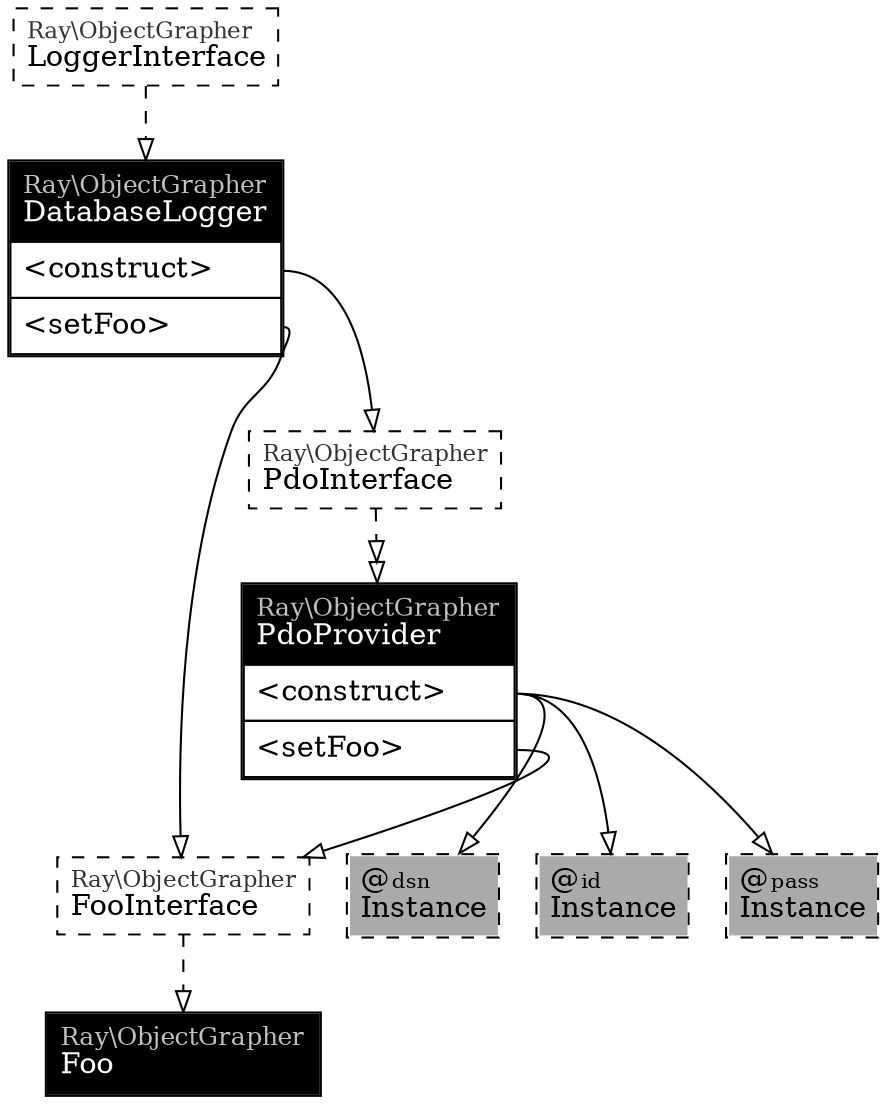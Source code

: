 digraph injector {
graph [rankdir=TB];
t_Ray_ObjectGrapher_LoggerInterface_ [style=dashed, margin=0.02, label=
<<table cellspacing="0" cellpadding="5" cellborder="0" border="0">
<tr>
<td align="left" port="header" bgcolor="#ffffff">
<font point-size="11" color="#333333">Ray\\ObjectGrapher<br align="left"/></font>
<font color="#000000">LoggerInterface<br align="left"/></font>
</td>
</tr>
</table>>, shape=box]
t_Ray_ObjectGrapher_PdoInterface_ [style=dashed, margin=0.02, label=
<<table cellspacing="0" cellpadding="5" cellborder="0" border="0">
<tr>
<td align="left" port="header" bgcolor="#ffffff">
<font point-size="11" color="#333333">Ray\\ObjectGrapher<br align="left"/></font>
<font color="#000000">PdoInterface<br align="left"/></font>
</td>
</tr>
</table>>, shape=box]
t_Ray_ObjectGrapher_FooInterface_ [style=dashed, margin=0.02, label=
<<table cellspacing="0" cellpadding="5" cellborder="0" border="0">
<tr>
<td align="left" port="header" bgcolor="#ffffff">
<font point-size="11" color="#333333">Ray\\ObjectGrapher<br align="left"/></font>
<font color="#000000">FooInterface<br align="left"/></font>
</td>
</tr>
</table>>, shape=box]
c_Ray_ObjectGrapher_DatabaseLogger [style=solid, margin=0.02, label=
<<table cellspacing="0" cellpadding="5" cellborder="1" border="0">
<tr>
    <td align="left" port="header" bgcolor="#000000"><font color="grey" point-size="12">Ray\\ObjectGrapher<br align="left"/></font><font color="#ffffff">DatabaseLogger<br align="left"/></font></td>
</tr>
<tr><td align="left" port="p_Ray_ObjectGrapher_DatabaseLogger_construct">&lt;construct&gt;</td></tr><tr><td align="left" port="p_Ray_ObjectGrapher_DatabaseLogger_setFoo">&lt;setFoo&gt;</td></tr>
</table>>, shape=box]
t_Ray_ObjectGrapher_PdoInterface_ [style=dashed, margin=0.02, label=
<<table cellspacing="0" cellpadding="5" cellborder="0" border="0">
<tr>
<td align="left" port="header" bgcolor="#ffffff">
<font point-size="11" color="#333333">Ray\\ObjectGrapher<br align="left"/></font>
<font color="#000000">PdoInterface<br align="left"/></font>
</td>
</tr>
</table>>, shape=box]
t__dsn [style=dashed, margin=0.02, label=
<<table cellspacing="0" cellpadding="5" cellborder="0" border="0">
<tr>
<td align="left" port="header" bgcolor="#aaaaaa"><font color="#000000" point-size="10">@dsn<br align="left"/></font>
<font point-size="11" color="#333333"><br align="left"/></font>
<font color="#000000">instance<br align="left"/></font>
</td>
</tr>
</table>>, shape=box]
t__id [style=dashed, margin=0.02, label=
<<table cellspacing="0" cellpadding="5" cellborder="0" border="0">
<tr>
<td align="left" port="header" bgcolor="#aaaaaa"><font color="#000000" point-size="10">@id<br align="left"/></font>
<font point-size="11" color="#333333"><br align="left"/></font>
<font color="#000000">instance<br align="left"/></font>
</td>
</tr>
</table>>, shape=box]
t__pass [style=dashed, margin=0.02, label=
<<table cellspacing="0" cellpadding="5" cellborder="0" border="0">
<tr>
<td align="left" port="header" bgcolor="#aaaaaa"><font color="#000000" point-size="10">@pass<br align="left"/></font>
<font point-size="11" color="#333333"><br align="left"/></font>
<font color="#000000">instance<br align="left"/></font>
</td>
</tr>
</table>>, shape=box]
t_Ray_ObjectGrapher_FooInterface_ [style=dashed, margin=0.02, label=
<<table cellspacing="0" cellpadding="5" cellborder="0" border="0">
<tr>
<td align="left" port="header" bgcolor="#ffffff">
<font point-size="11" color="#333333">Ray\\ObjectGrapher<br align="left"/></font>
<font color="#000000">FooInterface<br align="left"/></font>
</td>
</tr>
</table>>, shape=box]
c_Ray_ObjectGrapher_PdoProvider [style=solid, margin=0.02, label=<<table cellspacing="0" cellpadding="5" cellborder="1" border="0"><tr><td align="left" port="header" bgcolor="#aaaaaa"><font color="#ffffff">Ray\\ObjectGrapher\\PdoProvider<br align="left"/></font></td></tr>
<tr><td align="left" port="p_Ray_ObjectGrapher_PdoProvider_construct">&lt;construct&gt;</td></tr><tr><td align="left" port="p_Ray_ObjectGrapher_PdoProvider_setFoo">&lt;setFoo&gt;</td></tr>
</table>>, shape=box]
c_Ray_ObjectGrapher_PdoProvider [style=solid, margin=0.02, label=
<<table cellspacing="0" cellpadding="5" cellborder="1" border="0">
<tr>
    <td align="left" port="header" bgcolor="#000000"><font color="grey" point-size="12">Ray\\ObjectGrapher<br align="left"/></font><font color="#ffffff">PdoProvider<br align="left"/></font></td>
</tr>
<tr><td align="left" port="p_Ray_ObjectGrapher_PdoProvider_construct">&lt;construct&gt;</td></tr><tr><td align="left" port="p_Ray_ObjectGrapher_PdoProvider_setFoo">&lt;setFoo&gt;</td></tr>
</table>>, shape=box]
t__dsn [style=dashed, margin=0.02, label=<<table cellspacing="0" cellpadding="5" cellborder="0" border="0"><tr><td align="left" port="header" bgcolor="#aaaaaa">@<font color="#000000" point-size="10">dsn<br align="left"/></font><font color="#000000">Instance<br align="left"/></font></td></tr></table>>, shape=box]
t__id [style=dashed, margin=0.02, label=<<table cellspacing="0" cellpadding="5" cellborder="0" border="0"><tr><td align="left" port="header" bgcolor="#aaaaaa">@<font color="#000000" point-size="10">id<br align="left"/></font><font color="#000000">Instance<br align="left"/></font></td></tr></table>>, shape=box]
t__pass [style=dashed, margin=0.02, label=<<table cellspacing="0" cellpadding="5" cellborder="0" border="0"><tr><td align="left" port="header" bgcolor="#aaaaaa">@<font color="#000000" point-size="10">pass<br align="left"/></font><font color="#000000">Instance<br align="left"/></font></td></tr></table>>, shape=box]
t_Ray_ObjectGrapher_FooInterface_ [style=dashed, margin=0.02, label=
<<table cellspacing="0" cellpadding="5" cellborder="0" border="0">
<tr>
<td align="left" port="header" bgcolor="#ffffff">
<font point-size="11" color="#333333">Ray\\ObjectGrapher<br align="left"/></font>
<font color="#000000">FooInterface<br align="left"/></font>
</td>
</tr>
</table>>, shape=box]
c_Ray_ObjectGrapher_Foo [style=solid, margin=0.02, label=
<<table cellspacing="0" cellpadding="5" cellborder="1" border="0">
<tr>
    <td align="left" port="header" bgcolor="#000000"><font color="grey" point-size="12">Ray\\ObjectGrapher<br align="left"/></font><font color="#ffffff">Foo<br align="left"/></font></td>
</tr>

</table>>, shape=box]

t_Ray_ObjectGrapher_LoggerInterface_ -> c_Ray_ObjectGrapher_DatabaseLogger [style=dashed, arrowtail=none, arrowhead=onormal]
c_Ray_ObjectGrapher_DatabaseLogger:p_Ray_ObjectGrapher_DatabaseLogger_construct:e -> t_Ray_ObjectGrapher_PdoInterface_ [style=solid, arrowtail=none, arrowhead=onormal]
c_Ray_ObjectGrapher_DatabaseLogger:p_Ray_ObjectGrapher_DatabaseLogger_setFoo:e -> t_Ray_ObjectGrapher_FooInterface_ [style=solid, arrowtail=none, arrowhead=onormal]
c_Ray_ObjectGrapher_PdoProvider:p_Ray_ObjectGrapher_PdoProvider_construct:e -> t__dsn [style=solid, arrowtail=none, arrowhead=onormal]
c_Ray_ObjectGrapher_PdoProvider:p_Ray_ObjectGrapher_PdoProvider_construct:e -> t__id [style=solid, arrowtail=none, arrowhead=onormal]
c_Ray_ObjectGrapher_PdoProvider:p_Ray_ObjectGrapher_PdoProvider_construct:e -> t__pass [style=solid, arrowtail=none, arrowhead=onormal]
c_Ray_ObjectGrapher_PdoProvider:p_Ray_ObjectGrapher_PdoProvider_setFoo:e -> t_Ray_ObjectGrapher_FooInterface_ [style=solid, arrowtail=none, arrowhead=onormal]
t_Ray_ObjectGrapher_PdoInterface_ -> c_Ray_ObjectGrapher_PdoProvider [style=dashed, arrowtail=none, arrowhead=onormalonormal]
t_Ray_ObjectGrapher_FooInterface_ -> c_Ray_ObjectGrapher_Foo [style=dashed, arrowtail=none, arrowhead=onormal]

}